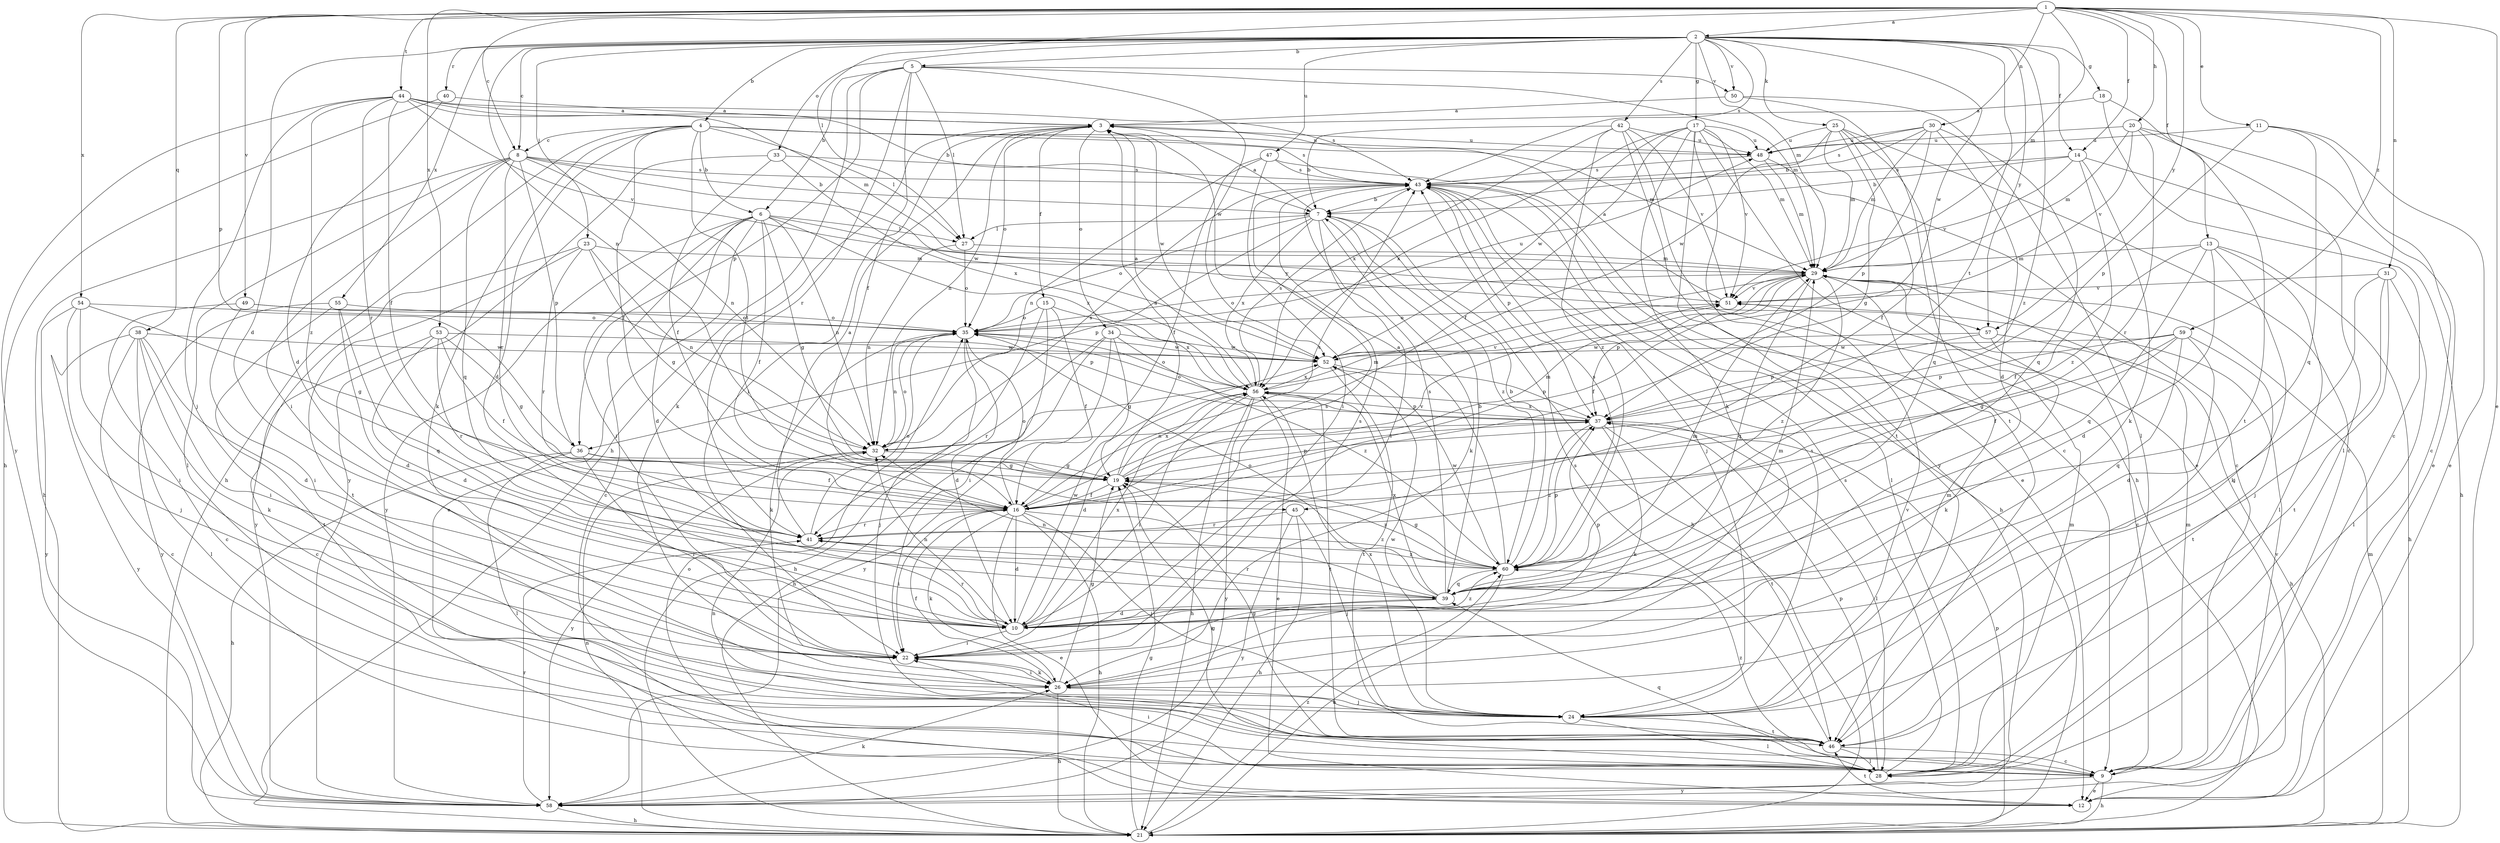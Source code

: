 strict digraph  {
	1 -> 2 [label=a];
	7 -> 3 [label=a];
	18 -> 3 [label=a];
	19 -> 3 [label=a];
	40 -> 3 [label=a];
	41 -> 3 [label=a];
	44 -> 3 [label=a];
	50 -> 3 [label=a];
	51 -> 3 [label=a];
	56 -> 3 [label=a];
	60 -> 3 [label=a];
	2 -> 4 [label=b];
	2 -> 5 [label=b];
	4 -> 6 [label=b];
	5 -> 6 [label=b];
	8 -> 7 [label=b];
	14 -> 7 [label=b];
	30 -> 7 [label=b];
	39 -> 7 [label=b];
	42 -> 7 [label=b];
	43 -> 7 [label=b];
	44 -> 7 [label=b];
	60 -> 7 [label=b];
	1 -> 8 [label=c];
	2 -> 8 [label=c];
	4 -> 8 [label=c];
	6 -> 9 [label=c];
	11 -> 9 [label=c];
	17 -> 9 [label=c];
	18 -> 9 [label=c];
	25 -> 9 [label=c];
	29 -> 9 [label=c];
	38 -> 9 [label=c];
	46 -> 9 [label=c];
	48 -> 9 [label=c];
	49 -> 9 [label=c];
	53 -> 9 [label=c];
	2 -> 10 [label=d];
	4 -> 10 [label=d];
	6 -> 10 [label=d];
	13 -> 10 [label=d];
	16 -> 10 [label=d];
	30 -> 10 [label=d];
	35 -> 10 [label=d];
	38 -> 10 [label=d];
	39 -> 10 [label=d];
	40 -> 10 [label=d];
	53 -> 10 [label=d];
	55 -> 10 [label=d];
	56 -> 10 [label=d];
	59 -> 10 [label=d];
	1 -> 11 [label=e];
	1 -> 12 [label=e];
	6 -> 12 [label=e];
	9 -> 12 [label=e];
	11 -> 12 [label=e];
	16 -> 12 [label=e];
	17 -> 12 [label=e];
	20 -> 12 [label=e];
	47 -> 12 [label=e];
	56 -> 12 [label=e];
	1 -> 13 [label=f];
	1 -> 14 [label=f];
	2 -> 14 [label=f];
	3 -> 15 [label=f];
	4 -> 16 [label=f];
	5 -> 16 [label=f];
	6 -> 16 [label=f];
	13 -> 16 [label=f];
	15 -> 16 [label=f];
	17 -> 16 [label=f];
	19 -> 16 [label=f];
	25 -> 16 [label=f];
	26 -> 16 [label=f];
	29 -> 16 [label=f];
	33 -> 16 [label=f];
	36 -> 16 [label=f];
	44 -> 16 [label=f];
	47 -> 16 [label=f];
	53 -> 16 [label=f];
	59 -> 16 [label=f];
	2 -> 17 [label=g];
	2 -> 18 [label=g];
	6 -> 19 [label=g];
	21 -> 19 [label=g];
	23 -> 19 [label=g];
	25 -> 19 [label=g];
	26 -> 19 [label=g];
	28 -> 19 [label=g];
	32 -> 19 [label=g];
	34 -> 19 [label=g];
	36 -> 19 [label=g];
	46 -> 19 [label=g];
	53 -> 19 [label=g];
	54 -> 19 [label=g];
	59 -> 19 [label=g];
	60 -> 19 [label=g];
	1 -> 20 [label=h];
	4 -> 21 [label=h];
	5 -> 21 [label=h];
	7 -> 21 [label=h];
	8 -> 21 [label=h];
	9 -> 21 [label=h];
	13 -> 21 [label=h];
	14 -> 21 [label=h];
	15 -> 21 [label=h];
	16 -> 21 [label=h];
	26 -> 21 [label=h];
	34 -> 21 [label=h];
	36 -> 21 [label=h];
	40 -> 21 [label=h];
	42 -> 21 [label=h];
	43 -> 21 [label=h];
	45 -> 21 [label=h];
	56 -> 21 [label=h];
	57 -> 21 [label=h];
	58 -> 21 [label=h];
	60 -> 21 [label=h];
	3 -> 22 [label=i];
	6 -> 22 [label=i];
	7 -> 22 [label=i];
	8 -> 22 [label=i];
	10 -> 22 [label=i];
	15 -> 22 [label=i];
	16 -> 22 [label=i];
	26 -> 22 [label=i];
	28 -> 22 [label=i];
	36 -> 22 [label=i];
	38 -> 22 [label=i];
	39 -> 22 [label=i];
	47 -> 22 [label=i];
	49 -> 22 [label=i];
	54 -> 22 [label=i];
	56 -> 22 [label=i];
	2 -> 23 [label=j];
	13 -> 24 [label=j];
	16 -> 24 [label=j];
	26 -> 24 [label=j];
	31 -> 24 [label=j];
	35 -> 24 [label=j];
	43 -> 24 [label=j];
	44 -> 24 [label=j];
	45 -> 24 [label=j];
	54 -> 24 [label=j];
	2 -> 25 [label=k];
	3 -> 26 [label=k];
	4 -> 26 [label=k];
	7 -> 26 [label=k];
	14 -> 26 [label=k];
	16 -> 26 [label=k];
	17 -> 26 [label=k];
	22 -> 26 [label=k];
	31 -> 26 [label=k];
	35 -> 26 [label=k];
	37 -> 26 [label=k];
	38 -> 26 [label=k];
	57 -> 26 [label=k];
	58 -> 26 [label=k];
	1 -> 27 [label=l];
	4 -> 27 [label=l];
	5 -> 27 [label=l];
	6 -> 27 [label=l];
	7 -> 27 [label=l];
	8 -> 28 [label=l];
	13 -> 28 [label=l];
	20 -> 28 [label=l];
	24 -> 28 [label=l];
	31 -> 28 [label=l];
	36 -> 28 [label=l];
	37 -> 28 [label=l];
	38 -> 28 [label=l];
	43 -> 28 [label=l];
	46 -> 28 [label=l];
	50 -> 28 [label=l];
	1 -> 29 [label=m];
	2 -> 29 [label=m];
	4 -> 29 [label=m];
	5 -> 29 [label=m];
	9 -> 29 [label=m];
	10 -> 29 [label=m];
	13 -> 29 [label=m];
	17 -> 29 [label=m];
	19 -> 29 [label=m];
	20 -> 29 [label=m];
	21 -> 29 [label=m];
	23 -> 29 [label=m];
	24 -> 29 [label=m];
	25 -> 29 [label=m];
	27 -> 29 [label=m];
	28 -> 29 [label=m];
	30 -> 29 [label=m];
	32 -> 29 [label=m];
	39 -> 29 [label=m];
	44 -> 29 [label=m];
	48 -> 29 [label=m];
	1 -> 30 [label=n];
	1 -> 31 [label=n];
	2 -> 32 [label=n];
	3 -> 32 [label=n];
	6 -> 32 [label=n];
	8 -> 32 [label=n];
	9 -> 32 [label=n];
	10 -> 32 [label=n];
	21 -> 32 [label=n];
	23 -> 32 [label=n];
	27 -> 32 [label=n];
	35 -> 32 [label=n];
	37 -> 32 [label=n];
	39 -> 32 [label=n];
	47 -> 32 [label=n];
	2 -> 33 [label=o];
	3 -> 34 [label=o];
	3 -> 35 [label=o];
	7 -> 35 [label=o];
	12 -> 35 [label=o];
	15 -> 35 [label=o];
	16 -> 35 [label=o];
	27 -> 35 [label=o];
	29 -> 35 [label=o];
	32 -> 35 [label=o];
	37 -> 35 [label=o];
	39 -> 35 [label=o];
	41 -> 35 [label=o];
	49 -> 35 [label=o];
	51 -> 35 [label=o];
	54 -> 35 [label=o];
	55 -> 35 [label=o];
	56 -> 35 [label=o];
	1 -> 36 [label=p];
	5 -> 36 [label=p];
	7 -> 36 [label=p];
	8 -> 36 [label=p];
	10 -> 37 [label=p];
	11 -> 37 [label=p];
	19 -> 37 [label=p];
	21 -> 37 [label=p];
	28 -> 37 [label=p];
	29 -> 37 [label=p];
	30 -> 37 [label=p];
	43 -> 37 [label=p];
	49 -> 37 [label=p];
	52 -> 37 [label=p];
	56 -> 37 [label=p];
	57 -> 37 [label=p];
	59 -> 37 [label=p];
	60 -> 37 [label=p];
	1 -> 38 [label=q];
	8 -> 39 [label=q];
	11 -> 39 [label=q];
	13 -> 39 [label=q];
	25 -> 39 [label=q];
	28 -> 39 [label=q];
	29 -> 39 [label=q];
	30 -> 39 [label=q];
	55 -> 39 [label=q];
	59 -> 39 [label=q];
	60 -> 39 [label=q];
	2 -> 40 [label=r];
	5 -> 41 [label=r];
	8 -> 41 [label=r];
	10 -> 41 [label=r];
	16 -> 41 [label=r];
	20 -> 41 [label=r];
	23 -> 41 [label=r];
	34 -> 41 [label=r];
	39 -> 41 [label=r];
	44 -> 41 [label=r];
	45 -> 41 [label=r];
	53 -> 41 [label=r];
	58 -> 41 [label=r];
	2 -> 42 [label=s];
	2 -> 43 [label=s];
	4 -> 43 [label=s];
	8 -> 43 [label=s];
	10 -> 43 [label=s];
	14 -> 43 [label=s];
	16 -> 43 [label=s];
	22 -> 43 [label=s];
	24 -> 43 [label=s];
	28 -> 43 [label=s];
	30 -> 43 [label=s];
	32 -> 43 [label=s];
	33 -> 43 [label=s];
	39 -> 43 [label=s];
	44 -> 43 [label=s];
	46 -> 43 [label=s];
	47 -> 43 [label=s];
	48 -> 43 [label=s];
	56 -> 43 [label=s];
	60 -> 43 [label=s];
	1 -> 44 [label=t];
	2 -> 45 [label=t];
	4 -> 45 [label=t];
	12 -> 46 [label=t];
	17 -> 46 [label=t];
	18 -> 46 [label=t];
	23 -> 46 [label=t];
	24 -> 46 [label=t];
	31 -> 46 [label=t];
	37 -> 46 [label=t];
	50 -> 46 [label=t];
	52 -> 46 [label=t];
	55 -> 46 [label=t];
	56 -> 46 [label=t];
	59 -> 46 [label=t];
	2 -> 47 [label=u];
	3 -> 48 [label=u];
	4 -> 48 [label=u];
	11 -> 48 [label=u];
	17 -> 48 [label=u];
	20 -> 48 [label=u];
	25 -> 48 [label=u];
	30 -> 48 [label=u];
	35 -> 48 [label=u];
	42 -> 48 [label=u];
	1 -> 49 [label=v];
	2 -> 50 [label=v];
	5 -> 50 [label=v];
	14 -> 51 [label=v];
	16 -> 51 [label=v];
	17 -> 51 [label=v];
	20 -> 51 [label=v];
	24 -> 51 [label=v];
	29 -> 51 [label=v];
	31 -> 51 [label=v];
	42 -> 51 [label=v];
	44 -> 51 [label=v];
	56 -> 51 [label=v];
	58 -> 51 [label=v];
	2 -> 52 [label=w];
	3 -> 52 [label=w];
	5 -> 52 [label=w];
	8 -> 52 [label=w];
	10 -> 52 [label=w];
	17 -> 52 [label=w];
	24 -> 52 [label=w];
	25 -> 52 [label=w];
	34 -> 52 [label=w];
	35 -> 52 [label=w];
	38 -> 52 [label=w];
	53 -> 52 [label=w];
	57 -> 52 [label=w];
	59 -> 52 [label=w];
	60 -> 52 [label=w];
	1 -> 53 [label=x];
	1 -> 54 [label=x];
	2 -> 55 [label=x];
	6 -> 56 [label=x];
	7 -> 56 [label=x];
	10 -> 56 [label=x];
	15 -> 56 [label=x];
	17 -> 56 [label=x];
	19 -> 56 [label=x];
	24 -> 56 [label=x];
	33 -> 56 [label=x];
	37 -> 56 [label=x];
	39 -> 56 [label=x];
	42 -> 56 [label=x];
	52 -> 56 [label=x];
	1 -> 57 [label=y];
	2 -> 57 [label=y];
	6 -> 57 [label=y];
	6 -> 58 [label=y];
	9 -> 58 [label=y];
	23 -> 58 [label=y];
	32 -> 58 [label=y];
	33 -> 58 [label=y];
	34 -> 58 [label=y];
	38 -> 58 [label=y];
	42 -> 58 [label=y];
	44 -> 58 [label=y];
	45 -> 58 [label=y];
	54 -> 58 [label=y];
	55 -> 58 [label=y];
	56 -> 58 [label=y];
	1 -> 59 [label=z];
	2 -> 60 [label=z];
	7 -> 60 [label=z];
	10 -> 60 [label=z];
	14 -> 60 [label=z];
	16 -> 60 [label=z];
	19 -> 60 [label=z];
	21 -> 60 [label=z];
	29 -> 60 [label=z];
	34 -> 60 [label=z];
	37 -> 60 [label=z];
	41 -> 60 [label=z];
	42 -> 60 [label=z];
	44 -> 60 [label=z];
	46 -> 60 [label=z];
}
